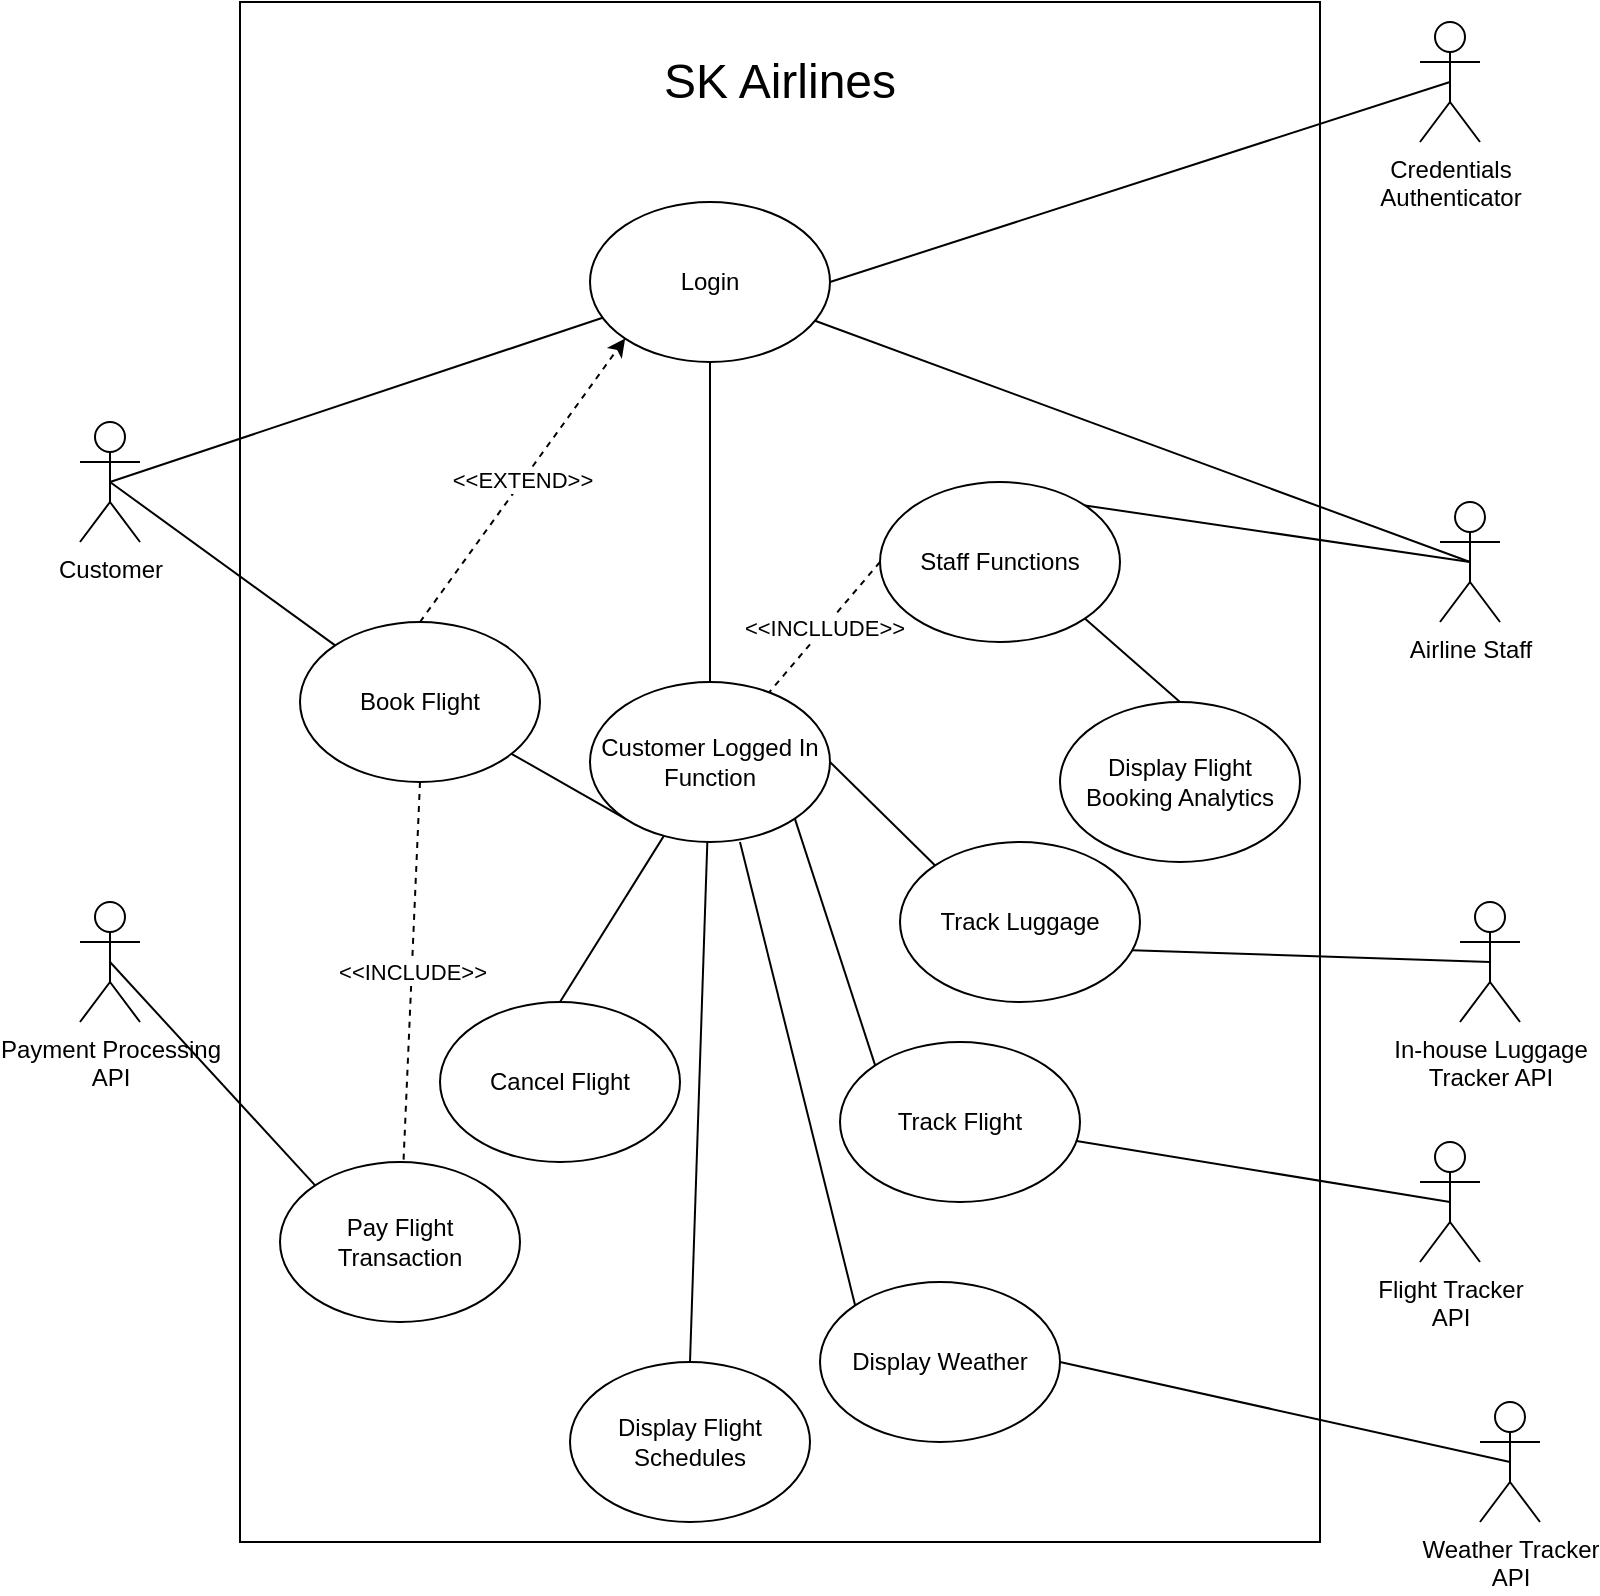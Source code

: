 <mxfile version="21.5.0" type="github">
  <diagram name="Page-1" id="8mqrGvHcFEWJXJVBc4Tt">
    <mxGraphModel dx="1235" dy="679" grid="1" gridSize="10" guides="1" tooltips="1" connect="1" arrows="1" fold="1" page="1" pageScale="1" pageWidth="850" pageHeight="1100" math="0" shadow="0">
      <root>
        <mxCell id="0" />
        <mxCell id="1" parent="0" />
        <mxCell id="418GbzC-R1QBylqEbf2J-47" value="" style="rounded=0;whiteSpace=wrap;html=1;fontStyle=1" parent="1" vertex="1">
          <mxGeometry x="130" y="140" width="540" height="770" as="geometry" />
        </mxCell>
        <mxCell id="ufkjEo-YJ6Al1PabEAxm-12" value="" style="rounded=0;orthogonalLoop=1;jettySize=auto;html=1;endArrow=none;endFill=0;" edge="1" parent="1" source="418GbzC-R1QBylqEbf2J-10" target="ufkjEo-YJ6Al1PabEAxm-1">
          <mxGeometry relative="1" as="geometry" />
        </mxCell>
        <mxCell id="418GbzC-R1QBylqEbf2J-10" value="Login" style="ellipse;whiteSpace=wrap;html=1;" parent="1" vertex="1">
          <mxGeometry x="305" y="240" width="120" height="80" as="geometry" />
        </mxCell>
        <mxCell id="ufkjEo-YJ6Al1PabEAxm-11" value="&amp;lt;&amp;lt;INCLUDE&amp;gt;&amp;gt;" style="rounded=0;orthogonalLoop=1;jettySize=auto;html=1;exitX=0.5;exitY=1;exitDx=0;exitDy=0;endArrow=none;endFill=0;dashed=1;" edge="1" parent="1" source="418GbzC-R1QBylqEbf2J-12" target="418GbzC-R1QBylqEbf2J-15">
          <mxGeometry relative="1" as="geometry" />
        </mxCell>
        <mxCell id="ufkjEo-YJ6Al1PabEAxm-16" value="&amp;lt;&amp;lt;EXTEND&amp;gt;&amp;gt;" style="rounded=0;orthogonalLoop=1;jettySize=auto;html=1;exitX=0.5;exitY=0;exitDx=0;exitDy=0;entryX=0;entryY=1;entryDx=0;entryDy=0;dashed=1;" edge="1" parent="1" source="418GbzC-R1QBylqEbf2J-12" target="418GbzC-R1QBylqEbf2J-10">
          <mxGeometry relative="1" as="geometry" />
        </mxCell>
        <mxCell id="418GbzC-R1QBylqEbf2J-12" value="Book Flight" style="ellipse;whiteSpace=wrap;html=1;" parent="1" vertex="1">
          <mxGeometry x="160" y="450" width="120" height="80" as="geometry" />
        </mxCell>
        <mxCell id="ufkjEo-YJ6Al1PabEAxm-8" style="rounded=0;orthogonalLoop=1;jettySize=auto;html=1;exitX=0;exitY=0;exitDx=0;exitDy=0;entryX=1;entryY=1;entryDx=0;entryDy=0;endArrow=none;endFill=0;" edge="1" parent="1" source="418GbzC-R1QBylqEbf2J-14" target="ufkjEo-YJ6Al1PabEAxm-1">
          <mxGeometry relative="1" as="geometry" />
        </mxCell>
        <mxCell id="418GbzC-R1QBylqEbf2J-14" value="Track Flight" style="ellipse;whiteSpace=wrap;html=1;" parent="1" vertex="1">
          <mxGeometry x="430" y="660" width="120" height="80" as="geometry" />
        </mxCell>
        <mxCell id="418GbzC-R1QBylqEbf2J-15" value="Pay Flight Transaction" style="ellipse;whiteSpace=wrap;html=1;" parent="1" vertex="1">
          <mxGeometry x="150" y="720" width="120" height="80" as="geometry" />
        </mxCell>
        <mxCell id="ufkjEo-YJ6Al1PabEAxm-7" style="rounded=0;orthogonalLoop=1;jettySize=auto;html=1;exitX=0.5;exitY=0;exitDx=0;exitDy=0;endArrow=none;endFill=0;" edge="1" parent="1" source="418GbzC-R1QBylqEbf2J-16" target="ufkjEo-YJ6Al1PabEAxm-1">
          <mxGeometry relative="1" as="geometry" />
        </mxCell>
        <mxCell id="418GbzC-R1QBylqEbf2J-16" value="Cancel Flight" style="ellipse;whiteSpace=wrap;html=1;" parent="1" vertex="1">
          <mxGeometry x="230" y="640" width="120" height="80" as="geometry" />
        </mxCell>
        <mxCell id="418GbzC-R1QBylqEbf2J-19" value="Display Flight Booking Analytics" style="ellipse;whiteSpace=wrap;html=1;" parent="1" vertex="1">
          <mxGeometry x="540" y="490" width="120" height="80" as="geometry" />
        </mxCell>
        <mxCell id="ufkjEo-YJ6Al1PabEAxm-10" style="rounded=0;orthogonalLoop=1;jettySize=auto;html=1;exitX=0.5;exitY=0;exitDx=0;exitDy=0;endArrow=none;endFill=0;" edge="1" parent="1" source="418GbzC-R1QBylqEbf2J-20" target="ufkjEo-YJ6Al1PabEAxm-1">
          <mxGeometry relative="1" as="geometry" />
        </mxCell>
        <mxCell id="418GbzC-R1QBylqEbf2J-20" value="Display Flight Schedules" style="ellipse;whiteSpace=wrap;html=1;" parent="1" vertex="1">
          <mxGeometry x="295" y="820" width="120" height="80" as="geometry" />
        </mxCell>
        <mxCell id="ufkjEo-YJ6Al1PabEAxm-14" style="rounded=0;orthogonalLoop=1;jettySize=auto;html=1;exitX=0.5;exitY=0.5;exitDx=0;exitDy=0;exitPerimeter=0;endArrow=none;endFill=0;" edge="1" parent="1" source="418GbzC-R1QBylqEbf2J-21" target="418GbzC-R1QBylqEbf2J-10">
          <mxGeometry relative="1" as="geometry" />
        </mxCell>
        <mxCell id="ufkjEo-YJ6Al1PabEAxm-15" style="rounded=0;orthogonalLoop=1;jettySize=auto;html=1;exitX=0.5;exitY=0.5;exitDx=0;exitDy=0;exitPerimeter=0;entryX=0;entryY=0;entryDx=0;entryDy=0;endArrow=none;endFill=0;" edge="1" parent="1" source="418GbzC-R1QBylqEbf2J-21" target="418GbzC-R1QBylqEbf2J-12">
          <mxGeometry relative="1" as="geometry" />
        </mxCell>
        <mxCell id="418GbzC-R1QBylqEbf2J-21" value="Customer" style="shape=umlActor;verticalLabelPosition=bottom;verticalAlign=top;html=1;outlineConnect=0;" parent="1" vertex="1">
          <mxGeometry x="50" y="350" width="30" height="60" as="geometry" />
        </mxCell>
        <mxCell id="ufkjEo-YJ6Al1PabEAxm-18" style="rounded=0;orthogonalLoop=1;jettySize=auto;html=1;exitX=0.5;exitY=0.5;exitDx=0;exitDy=0;exitPerimeter=0;endArrow=none;endFill=0;" edge="1" parent="1" source="418GbzC-R1QBylqEbf2J-41" target="418GbzC-R1QBylqEbf2J-10">
          <mxGeometry relative="1" as="geometry" />
        </mxCell>
        <mxCell id="ufkjEo-YJ6Al1PabEAxm-23" style="rounded=0;orthogonalLoop=1;jettySize=auto;html=1;exitX=0.5;exitY=0.5;exitDx=0;exitDy=0;exitPerimeter=0;entryX=1;entryY=0;entryDx=0;entryDy=0;endArrow=none;endFill=0;" edge="1" parent="1" source="418GbzC-R1QBylqEbf2J-41" target="ufkjEo-YJ6Al1PabEAxm-20">
          <mxGeometry relative="1" as="geometry" />
        </mxCell>
        <mxCell id="418GbzC-R1QBylqEbf2J-41" value="Airline Staff" style="shape=umlActor;verticalLabelPosition=bottom;verticalAlign=top;html=1;outlineConnect=0;" parent="1" vertex="1">
          <mxGeometry x="730" y="390" width="30" height="60" as="geometry" />
        </mxCell>
        <mxCell id="418GbzC-R1QBylqEbf2J-48" value="&lt;font style=&quot;font-size: 24px;&quot;&gt;SK Airlines&lt;/font&gt;" style="text;html=1;strokeColor=none;fillColor=none;align=center;verticalAlign=middle;whiteSpace=wrap;rounded=0;" parent="1" vertex="1">
          <mxGeometry x="335" y="165" width="130" height="30" as="geometry" />
        </mxCell>
        <mxCell id="ufkjEo-YJ6Al1PabEAxm-17" style="rounded=0;orthogonalLoop=1;jettySize=auto;html=1;exitX=0.5;exitY=0.5;exitDx=0;exitDy=0;exitPerimeter=0;entryX=1;entryY=0.5;entryDx=0;entryDy=0;endArrow=none;endFill=0;" edge="1" parent="1" source="XhT_t0hZH7w9sqAJMHFw-1" target="418GbzC-R1QBylqEbf2J-10">
          <mxGeometry relative="1" as="geometry" />
        </mxCell>
        <mxCell id="XhT_t0hZH7w9sqAJMHFw-1" value="Credentials&lt;br&gt;Authenticator" style="shape=umlActor;verticalLabelPosition=bottom;verticalAlign=top;html=1;outlineConnect=0;" parent="1" vertex="1">
          <mxGeometry x="720" y="150" width="30" height="60" as="geometry" />
        </mxCell>
        <mxCell id="ufkjEo-YJ6Al1PabEAxm-27" style="rounded=0;orthogonalLoop=1;jettySize=auto;html=1;exitX=0.5;exitY=0.5;exitDx=0;exitDy=0;exitPerimeter=0;entryX=0;entryY=0;entryDx=0;entryDy=0;endArrow=none;endFill=0;" edge="1" parent="1" source="XhT_t0hZH7w9sqAJMHFw-3" target="418GbzC-R1QBylqEbf2J-15">
          <mxGeometry relative="1" as="geometry" />
        </mxCell>
        <mxCell id="XhT_t0hZH7w9sqAJMHFw-3" value="Payment Processing&lt;br&gt;API" style="shape=umlActor;verticalLabelPosition=bottom;verticalAlign=top;html=1;outlineConnect=0;" parent="1" vertex="1">
          <mxGeometry x="50" y="590" width="30" height="60" as="geometry" />
        </mxCell>
        <mxCell id="ufkjEo-YJ6Al1PabEAxm-22" style="rounded=0;orthogonalLoop=1;jettySize=auto;html=1;exitX=0.5;exitY=0.5;exitDx=0;exitDy=0;exitPerimeter=0;endArrow=none;endFill=0;" edge="1" parent="1" source="XhT_t0hZH7w9sqAJMHFw-7" target="418GbzC-R1QBylqEbf2J-14">
          <mxGeometry relative="1" as="geometry" />
        </mxCell>
        <mxCell id="XhT_t0hZH7w9sqAJMHFw-7" value="Flight Tracker&lt;br&gt;API" style="shape=umlActor;verticalLabelPosition=bottom;verticalAlign=top;html=1;outlineConnect=0;" parent="1" vertex="1">
          <mxGeometry x="720" y="710" width="30" height="60" as="geometry" />
        </mxCell>
        <mxCell id="ufkjEo-YJ6Al1PabEAxm-2" style="rounded=0;orthogonalLoop=1;jettySize=auto;html=1;exitX=0;exitY=1;exitDx=0;exitDy=0;endArrow=none;endFill=0;" edge="1" parent="1" source="ufkjEo-YJ6Al1PabEAxm-1" target="418GbzC-R1QBylqEbf2J-12">
          <mxGeometry relative="1" as="geometry" />
        </mxCell>
        <mxCell id="ufkjEo-YJ6Al1PabEAxm-1" value="Customer Logged In Function" style="ellipse;whiteSpace=wrap;html=1;" vertex="1" parent="1">
          <mxGeometry x="305" y="480" width="120" height="80" as="geometry" />
        </mxCell>
        <mxCell id="ufkjEo-YJ6Al1PabEAxm-9" style="rounded=0;orthogonalLoop=1;jettySize=auto;html=1;exitX=0;exitY=0;exitDx=0;exitDy=0;entryX=1;entryY=0.5;entryDx=0;entryDy=0;endArrow=none;endFill=0;" edge="1" parent="1" source="ufkjEo-YJ6Al1PabEAxm-6" target="ufkjEo-YJ6Al1PabEAxm-1">
          <mxGeometry relative="1" as="geometry" />
        </mxCell>
        <mxCell id="ufkjEo-YJ6Al1PabEAxm-6" value="Track Luggage" style="ellipse;whiteSpace=wrap;html=1;" vertex="1" parent="1">
          <mxGeometry x="460" y="560" width="120" height="80" as="geometry" />
        </mxCell>
        <mxCell id="ufkjEo-YJ6Al1PabEAxm-21" style="rounded=0;orthogonalLoop=1;jettySize=auto;html=1;exitX=1;exitY=1;exitDx=0;exitDy=0;entryX=0.5;entryY=0;entryDx=0;entryDy=0;endArrow=none;endFill=0;" edge="1" parent="1" source="ufkjEo-YJ6Al1PabEAxm-20" target="418GbzC-R1QBylqEbf2J-19">
          <mxGeometry relative="1" as="geometry" />
        </mxCell>
        <mxCell id="ufkjEo-YJ6Al1PabEAxm-24" value="&amp;lt;&amp;lt;INCLLUDE&amp;gt;&amp;gt;" style="rounded=0;orthogonalLoop=1;jettySize=auto;html=1;exitX=0;exitY=0.5;exitDx=0;exitDy=0;endArrow=none;endFill=0;dashed=1;" edge="1" parent="1" source="ufkjEo-YJ6Al1PabEAxm-20" target="ufkjEo-YJ6Al1PabEAxm-1">
          <mxGeometry relative="1" as="geometry" />
        </mxCell>
        <mxCell id="ufkjEo-YJ6Al1PabEAxm-20" value="Staff Functions" style="ellipse;whiteSpace=wrap;html=1;" vertex="1" parent="1">
          <mxGeometry x="450" y="380" width="120" height="80" as="geometry" />
        </mxCell>
        <mxCell id="ufkjEo-YJ6Al1PabEAxm-29" style="rounded=0;orthogonalLoop=1;jettySize=auto;html=1;exitX=0.5;exitY=0.5;exitDx=0;exitDy=0;exitPerimeter=0;entryX=0.967;entryY=0.676;entryDx=0;entryDy=0;entryPerimeter=0;endArrow=none;endFill=0;" edge="1" parent="1" source="ufkjEo-YJ6Al1PabEAxm-28" target="ufkjEo-YJ6Al1PabEAxm-6">
          <mxGeometry relative="1" as="geometry" />
        </mxCell>
        <mxCell id="ufkjEo-YJ6Al1PabEAxm-28" value="In-house Luggage&lt;br&gt;Tracker API" style="shape=umlActor;verticalLabelPosition=bottom;verticalAlign=top;html=1;outlineConnect=0;" vertex="1" parent="1">
          <mxGeometry x="740" y="590" width="30" height="60" as="geometry" />
        </mxCell>
        <mxCell id="ufkjEo-YJ6Al1PabEAxm-38" style="rounded=0;orthogonalLoop=1;jettySize=auto;html=1;exitX=0.5;exitY=0.5;exitDx=0;exitDy=0;exitPerimeter=0;entryX=1;entryY=0.5;entryDx=0;entryDy=0;endArrow=none;endFill=0;" edge="1" parent="1" source="ufkjEo-YJ6Al1PabEAxm-30" target="ufkjEo-YJ6Al1PabEAxm-31">
          <mxGeometry relative="1" as="geometry" />
        </mxCell>
        <mxCell id="ufkjEo-YJ6Al1PabEAxm-30" value="Weather Tracker&lt;br&gt;API" style="shape=umlActor;verticalLabelPosition=bottom;verticalAlign=top;html=1;outlineConnect=0;" vertex="1" parent="1">
          <mxGeometry x="750" y="840" width="30" height="60" as="geometry" />
        </mxCell>
        <mxCell id="ufkjEo-YJ6Al1PabEAxm-32" style="rounded=0;orthogonalLoop=1;jettySize=auto;html=1;exitX=0;exitY=0;exitDx=0;exitDy=0;endArrow=none;endFill=0;" edge="1" parent="1" source="ufkjEo-YJ6Al1PabEAxm-31">
          <mxGeometry relative="1" as="geometry">
            <mxPoint x="380" y="560" as="targetPoint" />
          </mxGeometry>
        </mxCell>
        <mxCell id="ufkjEo-YJ6Al1PabEAxm-31" value="Display Weather" style="ellipse;whiteSpace=wrap;html=1;" vertex="1" parent="1">
          <mxGeometry x="420" y="780" width="120" height="80" as="geometry" />
        </mxCell>
      </root>
    </mxGraphModel>
  </diagram>
</mxfile>
